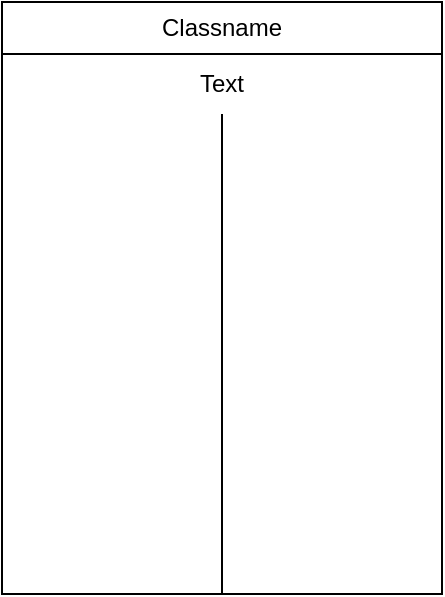 <mxfile version="26.1.3">
  <diagram name="Page-1" id="CFbmB-RDz0Qq7rTX4ylq">
    <mxGraphModel dx="683" dy="543" grid="1" gridSize="10" guides="1" tooltips="1" connect="1" arrows="1" fold="1" page="1" pageScale="1" pageWidth="850" pageHeight="1100" math="0" shadow="0">
      <root>
        <mxCell id="0" />
        <mxCell id="1" parent="0" />
        <mxCell id="u-Fy1ZI1mlyYSVz07FQ_-1" value="Classname" style="swimlane;fontStyle=0;childLayout=stackLayout;horizontal=1;startSize=26;fillColor=none;horizontalStack=0;resizeParent=1;resizeParentMax=0;resizeLast=0;collapsible=1;marginBottom=0;whiteSpace=wrap;html=1;swimlaneFillColor=none;" vertex="1" parent="1">
          <mxGeometry x="220" y="60" width="220" height="296" as="geometry" />
        </mxCell>
        <mxCell id="u-Fy1ZI1mlyYSVz07FQ_-10" value="Text" style="text;html=1;align=center;verticalAlign=middle;whiteSpace=wrap;rounded=0;" vertex="1" parent="u-Fy1ZI1mlyYSVz07FQ_-1">
          <mxGeometry y="26" width="220" height="30" as="geometry" />
        </mxCell>
        <mxCell id="u-Fy1ZI1mlyYSVz07FQ_-9" value="" style="line;strokeWidth=1;fillColor=none;align=left;verticalAlign=middle;spacingTop=-1;spacingLeft=3;spacingRight=3;rotatable=0;labelPosition=right;points=[];portConstraint=eastwest;strokeColor=inherit;flipV=0;flipH=0;direction=south;" vertex="1" parent="u-Fy1ZI1mlyYSVz07FQ_-1">
          <mxGeometry y="56" width="220" height="240" as="geometry" />
        </mxCell>
      </root>
    </mxGraphModel>
  </diagram>
</mxfile>
